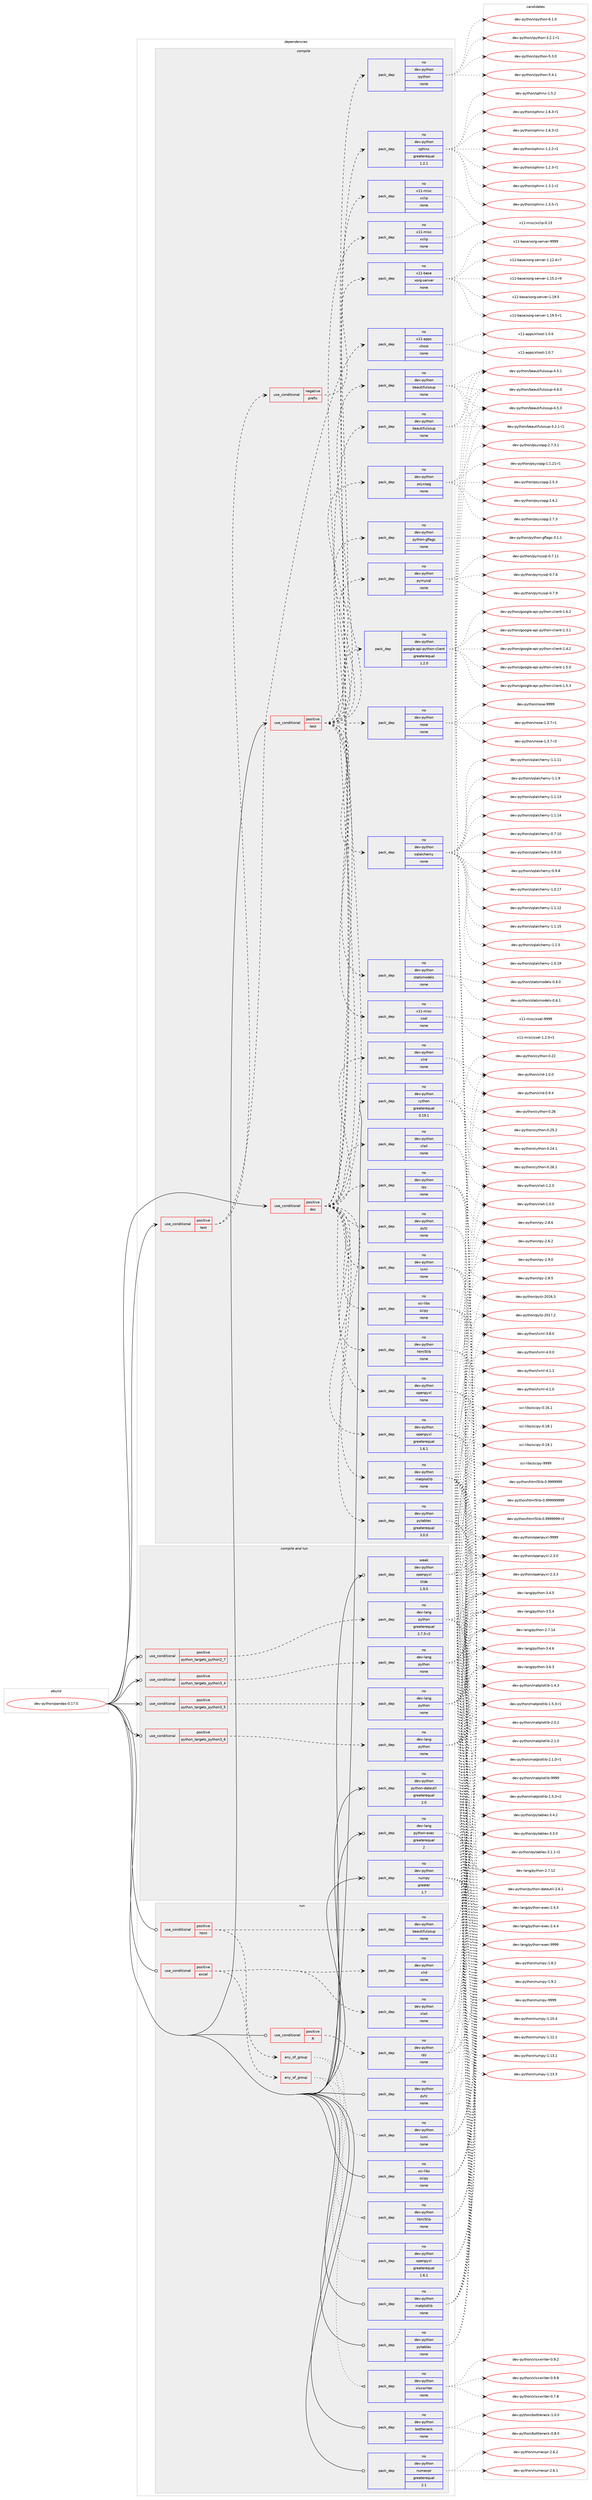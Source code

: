 digraph prolog {

# *************
# Graph options
# *************

newrank=true;
concentrate=true;
compound=true;
graph [rankdir=LR,fontname=Helvetica,fontsize=10,ranksep=1.5];#, ranksep=2.5, nodesep=0.2];
edge  [arrowhead=vee];
node  [fontname=Helvetica,fontsize=10];

# **********
# The ebuild
# **********

subgraph cluster_leftcol {
color=gray;
rank=same;
label=<<i>ebuild</i>>;
id [label="dev-python/pandas-0.17.0", color=red, width=4, href="../dev-python/pandas-0.17.0.svg"];
}

# ****************
# The dependencies
# ****************

subgraph cluster_midcol {
color=gray;
label=<<i>dependencies</i>>;
subgraph cluster_compile {
fillcolor="#eeeeee";
style=filled;
label=<<i>compile</i>>;
subgraph cond36848 {
dependency171545 [label=<<TABLE BORDER="0" CELLBORDER="1" CELLSPACING="0" CELLPADDING="4"><TR><TD ROWSPAN="3" CELLPADDING="10">use_conditional</TD></TR><TR><TD>positive</TD></TR><TR><TD>doc</TD></TR></TABLE>>, shape=none, color=red];
subgraph pack130832 {
dependency171546 [label=<<TABLE BORDER="0" CELLBORDER="1" CELLSPACING="0" CELLPADDING="4" WIDTH="220"><TR><TD ROWSPAN="6" CELLPADDING="30">pack_dep</TD></TR><TR><TD WIDTH="110">no</TD></TR><TR><TD>dev-python</TD></TR><TR><TD>beautifulsoup</TD></TR><TR><TD>none</TD></TR><TR><TD></TD></TR></TABLE>>, shape=none, color=blue];
}
dependency171545:e -> dependency171546:w [weight=20,style="dashed",arrowhead="vee"];
subgraph pack130833 {
dependency171547 [label=<<TABLE BORDER="0" CELLBORDER="1" CELLSPACING="0" CELLPADDING="4" WIDTH="220"><TR><TD ROWSPAN="6" CELLPADDING="30">pack_dep</TD></TR><TR><TD WIDTH="110">no</TD></TR><TR><TD>dev-python</TD></TR><TR><TD>ipython</TD></TR><TR><TD>none</TD></TR><TR><TD></TD></TR></TABLE>>, shape=none, color=blue];
}
dependency171545:e -> dependency171547:w [weight=20,style="dashed",arrowhead="vee"];
subgraph pack130834 {
dependency171548 [label=<<TABLE BORDER="0" CELLBORDER="1" CELLSPACING="0" CELLPADDING="4" WIDTH="220"><TR><TD ROWSPAN="6" CELLPADDING="30">pack_dep</TD></TR><TR><TD WIDTH="110">no</TD></TR><TR><TD>dev-python</TD></TR><TR><TD>html5lib</TD></TR><TR><TD>none</TD></TR><TR><TD></TD></TR></TABLE>>, shape=none, color=blue];
}
dependency171545:e -> dependency171548:w [weight=20,style="dashed",arrowhead="vee"];
subgraph pack130835 {
dependency171549 [label=<<TABLE BORDER="0" CELLBORDER="1" CELLSPACING="0" CELLPADDING="4" WIDTH="220"><TR><TD ROWSPAN="6" CELLPADDING="30">pack_dep</TD></TR><TR><TD WIDTH="110">no</TD></TR><TR><TD>dev-python</TD></TR><TR><TD>lxml</TD></TR><TR><TD>none</TD></TR><TR><TD></TD></TR></TABLE>>, shape=none, color=blue];
}
dependency171545:e -> dependency171549:w [weight=20,style="dashed",arrowhead="vee"];
subgraph pack130836 {
dependency171550 [label=<<TABLE BORDER="0" CELLBORDER="1" CELLSPACING="0" CELLPADDING="4" WIDTH="220"><TR><TD ROWSPAN="6" CELLPADDING="30">pack_dep</TD></TR><TR><TD WIDTH="110">no</TD></TR><TR><TD>dev-python</TD></TR><TR><TD>matplotlib</TD></TR><TR><TD>none</TD></TR><TR><TD></TD></TR></TABLE>>, shape=none, color=blue];
}
dependency171545:e -> dependency171550:w [weight=20,style="dashed",arrowhead="vee"];
subgraph pack130837 {
dependency171551 [label=<<TABLE BORDER="0" CELLBORDER="1" CELLSPACING="0" CELLPADDING="4" WIDTH="220"><TR><TD ROWSPAN="6" CELLPADDING="30">pack_dep</TD></TR><TR><TD WIDTH="110">no</TD></TR><TR><TD>dev-python</TD></TR><TR><TD>openpyxl</TD></TR><TR><TD>greaterequal</TD></TR><TR><TD>1.6.1</TD></TR></TABLE>>, shape=none, color=blue];
}
dependency171545:e -> dependency171551:w [weight=20,style="dashed",arrowhead="vee"];
subgraph pack130838 {
dependency171552 [label=<<TABLE BORDER="0" CELLBORDER="1" CELLSPACING="0" CELLPADDING="4" WIDTH="220"><TR><TD ROWSPAN="6" CELLPADDING="30">pack_dep</TD></TR><TR><TD WIDTH="110">no</TD></TR><TR><TD>dev-python</TD></TR><TR><TD>pytables</TD></TR><TR><TD>greaterequal</TD></TR><TR><TD>3.0.0</TD></TR></TABLE>>, shape=none, color=blue];
}
dependency171545:e -> dependency171552:w [weight=20,style="dashed",arrowhead="vee"];
subgraph pack130839 {
dependency171553 [label=<<TABLE BORDER="0" CELLBORDER="1" CELLSPACING="0" CELLPADDING="4" WIDTH="220"><TR><TD ROWSPAN="6" CELLPADDING="30">pack_dep</TD></TR><TR><TD WIDTH="110">no</TD></TR><TR><TD>dev-python</TD></TR><TR><TD>pytz</TD></TR><TR><TD>none</TD></TR><TR><TD></TD></TR></TABLE>>, shape=none, color=blue];
}
dependency171545:e -> dependency171553:w [weight=20,style="dashed",arrowhead="vee"];
subgraph pack130840 {
dependency171554 [label=<<TABLE BORDER="0" CELLBORDER="1" CELLSPACING="0" CELLPADDING="4" WIDTH="220"><TR><TD ROWSPAN="6" CELLPADDING="30">pack_dep</TD></TR><TR><TD WIDTH="110">no</TD></TR><TR><TD>dev-python</TD></TR><TR><TD>rpy</TD></TR><TR><TD>none</TD></TR><TR><TD></TD></TR></TABLE>>, shape=none, color=blue];
}
dependency171545:e -> dependency171554:w [weight=20,style="dashed",arrowhead="vee"];
subgraph pack130841 {
dependency171555 [label=<<TABLE BORDER="0" CELLBORDER="1" CELLSPACING="0" CELLPADDING="4" WIDTH="220"><TR><TD ROWSPAN="6" CELLPADDING="30">pack_dep</TD></TR><TR><TD WIDTH="110">no</TD></TR><TR><TD>sci-libs</TD></TR><TR><TD>scipy</TD></TR><TR><TD>none</TD></TR><TR><TD></TD></TR></TABLE>>, shape=none, color=blue];
}
dependency171545:e -> dependency171555:w [weight=20,style="dashed",arrowhead="vee"];
subgraph pack130842 {
dependency171556 [label=<<TABLE BORDER="0" CELLBORDER="1" CELLSPACING="0" CELLPADDING="4" WIDTH="220"><TR><TD ROWSPAN="6" CELLPADDING="30">pack_dep</TD></TR><TR><TD WIDTH="110">no</TD></TR><TR><TD>dev-python</TD></TR><TR><TD>sphinx</TD></TR><TR><TD>greaterequal</TD></TR><TR><TD>1.2.1</TD></TR></TABLE>>, shape=none, color=blue];
}
dependency171545:e -> dependency171556:w [weight=20,style="dashed",arrowhead="vee"];
subgraph pack130843 {
dependency171557 [label=<<TABLE BORDER="0" CELLBORDER="1" CELLSPACING="0" CELLPADDING="4" WIDTH="220"><TR><TD ROWSPAN="6" CELLPADDING="30">pack_dep</TD></TR><TR><TD WIDTH="110">no</TD></TR><TR><TD>dev-python</TD></TR><TR><TD>xlrd</TD></TR><TR><TD>none</TD></TR><TR><TD></TD></TR></TABLE>>, shape=none, color=blue];
}
dependency171545:e -> dependency171557:w [weight=20,style="dashed",arrowhead="vee"];
subgraph pack130844 {
dependency171558 [label=<<TABLE BORDER="0" CELLBORDER="1" CELLSPACING="0" CELLPADDING="4" WIDTH="220"><TR><TD ROWSPAN="6" CELLPADDING="30">pack_dep</TD></TR><TR><TD WIDTH="110">no</TD></TR><TR><TD>dev-python</TD></TR><TR><TD>xlwt</TD></TR><TR><TD>none</TD></TR><TR><TD></TD></TR></TABLE>>, shape=none, color=blue];
}
dependency171545:e -> dependency171558:w [weight=20,style="dashed",arrowhead="vee"];
subgraph pack130845 {
dependency171559 [label=<<TABLE BORDER="0" CELLBORDER="1" CELLSPACING="0" CELLPADDING="4" WIDTH="220"><TR><TD ROWSPAN="6" CELLPADDING="30">pack_dep</TD></TR><TR><TD WIDTH="110">no</TD></TR><TR><TD>x11-misc</TD></TR><TR><TD>xclip</TD></TR><TR><TD>none</TD></TR><TR><TD></TD></TR></TABLE>>, shape=none, color=blue];
}
dependency171545:e -> dependency171559:w [weight=20,style="dashed",arrowhead="vee"];
}
id:e -> dependency171545:w [weight=20,style="solid",arrowhead="vee"];
subgraph cond36849 {
dependency171560 [label=<<TABLE BORDER="0" CELLBORDER="1" CELLSPACING="0" CELLPADDING="4"><TR><TD ROWSPAN="3" CELLPADDING="10">use_conditional</TD></TR><TR><TD>positive</TD></TR><TR><TD>test</TD></TR></TABLE>>, shape=none, color=red];
subgraph cond36850 {
dependency171561 [label=<<TABLE BORDER="0" CELLBORDER="1" CELLSPACING="0" CELLPADDING="4"><TR><TD ROWSPAN="3" CELLPADDING="10">use_conditional</TD></TR><TR><TD>negative</TD></TR><TR><TD>prefix</TD></TR></TABLE>>, shape=none, color=red];
subgraph pack130846 {
dependency171562 [label=<<TABLE BORDER="0" CELLBORDER="1" CELLSPACING="0" CELLPADDING="4" WIDTH="220"><TR><TD ROWSPAN="6" CELLPADDING="30">pack_dep</TD></TR><TR><TD WIDTH="110">no</TD></TR><TR><TD>x11-base</TD></TR><TR><TD>xorg-server</TD></TR><TR><TD>none</TD></TR><TR><TD></TD></TR></TABLE>>, shape=none, color=blue];
}
dependency171561:e -> dependency171562:w [weight=20,style="dashed",arrowhead="vee"];
}
dependency171560:e -> dependency171561:w [weight=20,style="dashed",arrowhead="vee"];
subgraph pack130847 {
dependency171563 [label=<<TABLE BORDER="0" CELLBORDER="1" CELLSPACING="0" CELLPADDING="4" WIDTH="220"><TR><TD ROWSPAN="6" CELLPADDING="30">pack_dep</TD></TR><TR><TD WIDTH="110">no</TD></TR><TR><TD>x11-apps</TD></TR><TR><TD>xhost</TD></TR><TR><TD>none</TD></TR><TR><TD></TD></TR></TABLE>>, shape=none, color=blue];
}
dependency171560:e -> dependency171563:w [weight=20,style="dashed",arrowhead="vee"];
}
id:e -> dependency171560:w [weight=20,style="solid",arrowhead="vee"];
subgraph cond36851 {
dependency171564 [label=<<TABLE BORDER="0" CELLBORDER="1" CELLSPACING="0" CELLPADDING="4"><TR><TD ROWSPAN="3" CELLPADDING="10">use_conditional</TD></TR><TR><TD>positive</TD></TR><TR><TD>test</TD></TR></TABLE>>, shape=none, color=red];
subgraph pack130848 {
dependency171565 [label=<<TABLE BORDER="0" CELLBORDER="1" CELLSPACING="0" CELLPADDING="4" WIDTH="220"><TR><TD ROWSPAN="6" CELLPADDING="30">pack_dep</TD></TR><TR><TD WIDTH="110">no</TD></TR><TR><TD>dev-python</TD></TR><TR><TD>google-api-python-client</TD></TR><TR><TD>greaterequal</TD></TR><TR><TD>1.2.0</TD></TR></TABLE>>, shape=none, color=blue];
}
dependency171564:e -> dependency171565:w [weight=20,style="dashed",arrowhead="vee"];
subgraph pack130849 {
dependency171566 [label=<<TABLE BORDER="0" CELLBORDER="1" CELLSPACING="0" CELLPADDING="4" WIDTH="220"><TR><TD ROWSPAN="6" CELLPADDING="30">pack_dep</TD></TR><TR><TD WIDTH="110">no</TD></TR><TR><TD>dev-python</TD></TR><TR><TD>openpyxl</TD></TR><TR><TD>none</TD></TR><TR><TD></TD></TR></TABLE>>, shape=none, color=blue];
}
dependency171564:e -> dependency171566:w [weight=20,style="dashed",arrowhead="vee"];
subgraph pack130850 {
dependency171567 [label=<<TABLE BORDER="0" CELLBORDER="1" CELLSPACING="0" CELLPADDING="4" WIDTH="220"><TR><TD ROWSPAN="6" CELLPADDING="30">pack_dep</TD></TR><TR><TD WIDTH="110">no</TD></TR><TR><TD>dev-python</TD></TR><TR><TD>pymysql</TD></TR><TR><TD>none</TD></TR><TR><TD></TD></TR></TABLE>>, shape=none, color=blue];
}
dependency171564:e -> dependency171567:w [weight=20,style="dashed",arrowhead="vee"];
subgraph pack130851 {
dependency171568 [label=<<TABLE BORDER="0" CELLBORDER="1" CELLSPACING="0" CELLPADDING="4" WIDTH="220"><TR><TD ROWSPAN="6" CELLPADDING="30">pack_dep</TD></TR><TR><TD WIDTH="110">no</TD></TR><TR><TD>dev-python</TD></TR><TR><TD>python-gflags</TD></TR><TR><TD>none</TD></TR><TR><TD></TD></TR></TABLE>>, shape=none, color=blue];
}
dependency171564:e -> dependency171568:w [weight=20,style="dashed",arrowhead="vee"];
subgraph pack130852 {
dependency171569 [label=<<TABLE BORDER="0" CELLBORDER="1" CELLSPACING="0" CELLPADDING="4" WIDTH="220"><TR><TD ROWSPAN="6" CELLPADDING="30">pack_dep</TD></TR><TR><TD WIDTH="110">no</TD></TR><TR><TD>dev-python</TD></TR><TR><TD>psycopg</TD></TR><TR><TD>none</TD></TR><TR><TD></TD></TR></TABLE>>, shape=none, color=blue];
}
dependency171564:e -> dependency171569:w [weight=20,style="dashed",arrowhead="vee"];
subgraph pack130853 {
dependency171570 [label=<<TABLE BORDER="0" CELLBORDER="1" CELLSPACING="0" CELLPADDING="4" WIDTH="220"><TR><TD ROWSPAN="6" CELLPADDING="30">pack_dep</TD></TR><TR><TD WIDTH="110">no</TD></TR><TR><TD>dev-python</TD></TR><TR><TD>statsmodels</TD></TR><TR><TD>none</TD></TR><TR><TD></TD></TR></TABLE>>, shape=none, color=blue];
}
dependency171564:e -> dependency171570:w [weight=20,style="dashed",arrowhead="vee"];
subgraph pack130854 {
dependency171571 [label=<<TABLE BORDER="0" CELLBORDER="1" CELLSPACING="0" CELLPADDING="4" WIDTH="220"><TR><TD ROWSPAN="6" CELLPADDING="30">pack_dep</TD></TR><TR><TD WIDTH="110">no</TD></TR><TR><TD>dev-python</TD></TR><TR><TD>sqlalchemy</TD></TR><TR><TD>none</TD></TR><TR><TD></TD></TR></TABLE>>, shape=none, color=blue];
}
dependency171564:e -> dependency171571:w [weight=20,style="dashed",arrowhead="vee"];
subgraph pack130855 {
dependency171572 [label=<<TABLE BORDER="0" CELLBORDER="1" CELLSPACING="0" CELLPADDING="4" WIDTH="220"><TR><TD ROWSPAN="6" CELLPADDING="30">pack_dep</TD></TR><TR><TD WIDTH="110">no</TD></TR><TR><TD>dev-python</TD></TR><TR><TD>beautifulsoup</TD></TR><TR><TD>none</TD></TR><TR><TD></TD></TR></TABLE>>, shape=none, color=blue];
}
dependency171564:e -> dependency171572:w [weight=20,style="dashed",arrowhead="vee"];
subgraph pack130856 {
dependency171573 [label=<<TABLE BORDER="0" CELLBORDER="1" CELLSPACING="0" CELLPADDING="4" WIDTH="220"><TR><TD ROWSPAN="6" CELLPADDING="30">pack_dep</TD></TR><TR><TD WIDTH="110">no</TD></TR><TR><TD>dev-python</TD></TR><TR><TD>nose</TD></TR><TR><TD>none</TD></TR><TR><TD></TD></TR></TABLE>>, shape=none, color=blue];
}
dependency171564:e -> dependency171573:w [weight=20,style="dashed",arrowhead="vee"];
subgraph pack130857 {
dependency171574 [label=<<TABLE BORDER="0" CELLBORDER="1" CELLSPACING="0" CELLPADDING="4" WIDTH="220"><TR><TD ROWSPAN="6" CELLPADDING="30">pack_dep</TD></TR><TR><TD WIDTH="110">no</TD></TR><TR><TD>x11-misc</TD></TR><TR><TD>xclip</TD></TR><TR><TD>none</TD></TR><TR><TD></TD></TR></TABLE>>, shape=none, color=blue];
}
dependency171564:e -> dependency171574:w [weight=20,style="dashed",arrowhead="vee"];
subgraph pack130858 {
dependency171575 [label=<<TABLE BORDER="0" CELLBORDER="1" CELLSPACING="0" CELLPADDING="4" WIDTH="220"><TR><TD ROWSPAN="6" CELLPADDING="30">pack_dep</TD></TR><TR><TD WIDTH="110">no</TD></TR><TR><TD>x11-misc</TD></TR><TR><TD>xsel</TD></TR><TR><TD>none</TD></TR><TR><TD></TD></TR></TABLE>>, shape=none, color=blue];
}
dependency171564:e -> dependency171575:w [weight=20,style="dashed",arrowhead="vee"];
}
id:e -> dependency171564:w [weight=20,style="solid",arrowhead="vee"];
subgraph pack130859 {
dependency171576 [label=<<TABLE BORDER="0" CELLBORDER="1" CELLSPACING="0" CELLPADDING="4" WIDTH="220"><TR><TD ROWSPAN="6" CELLPADDING="30">pack_dep</TD></TR><TR><TD WIDTH="110">no</TD></TR><TR><TD>dev-python</TD></TR><TR><TD>cython</TD></TR><TR><TD>greaterequal</TD></TR><TR><TD>0.19.1</TD></TR></TABLE>>, shape=none, color=blue];
}
id:e -> dependency171576:w [weight=20,style="solid",arrowhead="vee"];
}
subgraph cluster_compileandrun {
fillcolor="#eeeeee";
style=filled;
label=<<i>compile and run</i>>;
subgraph cond36852 {
dependency171577 [label=<<TABLE BORDER="0" CELLBORDER="1" CELLSPACING="0" CELLPADDING="4"><TR><TD ROWSPAN="3" CELLPADDING="10">use_conditional</TD></TR><TR><TD>positive</TD></TR><TR><TD>python_targets_python2_7</TD></TR></TABLE>>, shape=none, color=red];
subgraph pack130860 {
dependency171578 [label=<<TABLE BORDER="0" CELLBORDER="1" CELLSPACING="0" CELLPADDING="4" WIDTH="220"><TR><TD ROWSPAN="6" CELLPADDING="30">pack_dep</TD></TR><TR><TD WIDTH="110">no</TD></TR><TR><TD>dev-lang</TD></TR><TR><TD>python</TD></TR><TR><TD>greaterequal</TD></TR><TR><TD>2.7.5-r2</TD></TR></TABLE>>, shape=none, color=blue];
}
dependency171577:e -> dependency171578:w [weight=20,style="dashed",arrowhead="vee"];
}
id:e -> dependency171577:w [weight=20,style="solid",arrowhead="odotvee"];
subgraph cond36853 {
dependency171579 [label=<<TABLE BORDER="0" CELLBORDER="1" CELLSPACING="0" CELLPADDING="4"><TR><TD ROWSPAN="3" CELLPADDING="10">use_conditional</TD></TR><TR><TD>positive</TD></TR><TR><TD>python_targets_python3_4</TD></TR></TABLE>>, shape=none, color=red];
subgraph pack130861 {
dependency171580 [label=<<TABLE BORDER="0" CELLBORDER="1" CELLSPACING="0" CELLPADDING="4" WIDTH="220"><TR><TD ROWSPAN="6" CELLPADDING="30">pack_dep</TD></TR><TR><TD WIDTH="110">no</TD></TR><TR><TD>dev-lang</TD></TR><TR><TD>python</TD></TR><TR><TD>none</TD></TR><TR><TD></TD></TR></TABLE>>, shape=none, color=blue];
}
dependency171579:e -> dependency171580:w [weight=20,style="dashed",arrowhead="vee"];
}
id:e -> dependency171579:w [weight=20,style="solid",arrowhead="odotvee"];
subgraph cond36854 {
dependency171581 [label=<<TABLE BORDER="0" CELLBORDER="1" CELLSPACING="0" CELLPADDING="4"><TR><TD ROWSPAN="3" CELLPADDING="10">use_conditional</TD></TR><TR><TD>positive</TD></TR><TR><TD>python_targets_python3_5</TD></TR></TABLE>>, shape=none, color=red];
subgraph pack130862 {
dependency171582 [label=<<TABLE BORDER="0" CELLBORDER="1" CELLSPACING="0" CELLPADDING="4" WIDTH="220"><TR><TD ROWSPAN="6" CELLPADDING="30">pack_dep</TD></TR><TR><TD WIDTH="110">no</TD></TR><TR><TD>dev-lang</TD></TR><TR><TD>python</TD></TR><TR><TD>none</TD></TR><TR><TD></TD></TR></TABLE>>, shape=none, color=blue];
}
dependency171581:e -> dependency171582:w [weight=20,style="dashed",arrowhead="vee"];
}
id:e -> dependency171581:w [weight=20,style="solid",arrowhead="odotvee"];
subgraph cond36855 {
dependency171583 [label=<<TABLE BORDER="0" CELLBORDER="1" CELLSPACING="0" CELLPADDING="4"><TR><TD ROWSPAN="3" CELLPADDING="10">use_conditional</TD></TR><TR><TD>positive</TD></TR><TR><TD>python_targets_python3_6</TD></TR></TABLE>>, shape=none, color=red];
subgraph pack130863 {
dependency171584 [label=<<TABLE BORDER="0" CELLBORDER="1" CELLSPACING="0" CELLPADDING="4" WIDTH="220"><TR><TD ROWSPAN="6" CELLPADDING="30">pack_dep</TD></TR><TR><TD WIDTH="110">no</TD></TR><TR><TD>dev-lang</TD></TR><TR><TD>python</TD></TR><TR><TD>none</TD></TR><TR><TD></TD></TR></TABLE>>, shape=none, color=blue];
}
dependency171583:e -> dependency171584:w [weight=20,style="dashed",arrowhead="vee"];
}
id:e -> dependency171583:w [weight=20,style="solid",arrowhead="odotvee"];
subgraph pack130864 {
dependency171585 [label=<<TABLE BORDER="0" CELLBORDER="1" CELLSPACING="0" CELLPADDING="4" WIDTH="220"><TR><TD ROWSPAN="6" CELLPADDING="30">pack_dep</TD></TR><TR><TD WIDTH="110">no</TD></TR><TR><TD>dev-lang</TD></TR><TR><TD>python-exec</TD></TR><TR><TD>greaterequal</TD></TR><TR><TD>2</TD></TR></TABLE>>, shape=none, color=blue];
}
id:e -> dependency171585:w [weight=20,style="solid",arrowhead="odotvee"];
subgraph pack130865 {
dependency171586 [label=<<TABLE BORDER="0" CELLBORDER="1" CELLSPACING="0" CELLPADDING="4" WIDTH="220"><TR><TD ROWSPAN="6" CELLPADDING="30">pack_dep</TD></TR><TR><TD WIDTH="110">no</TD></TR><TR><TD>dev-python</TD></TR><TR><TD>numpy</TD></TR><TR><TD>greater</TD></TR><TR><TD>1.7</TD></TR></TABLE>>, shape=none, color=blue];
}
id:e -> dependency171586:w [weight=20,style="solid",arrowhead="odotvee"];
subgraph pack130866 {
dependency171587 [label=<<TABLE BORDER="0" CELLBORDER="1" CELLSPACING="0" CELLPADDING="4" WIDTH="220"><TR><TD ROWSPAN="6" CELLPADDING="30">pack_dep</TD></TR><TR><TD WIDTH="110">no</TD></TR><TR><TD>dev-python</TD></TR><TR><TD>python-dateutil</TD></TR><TR><TD>greaterequal</TD></TR><TR><TD>2.0</TD></TR></TABLE>>, shape=none, color=blue];
}
id:e -> dependency171587:w [weight=20,style="solid",arrowhead="odotvee"];
subgraph pack130867 {
dependency171588 [label=<<TABLE BORDER="0" CELLBORDER="1" CELLSPACING="0" CELLPADDING="4" WIDTH="220"><TR><TD ROWSPAN="6" CELLPADDING="30">pack_dep</TD></TR><TR><TD WIDTH="110">weak</TD></TR><TR><TD>dev-python</TD></TR><TR><TD>openpyxl</TD></TR><TR><TD>tilde</TD></TR><TR><TD>1.9.0</TD></TR></TABLE>>, shape=none, color=blue];
}
id:e -> dependency171588:w [weight=20,style="solid",arrowhead="odotvee"];
}
subgraph cluster_run {
fillcolor="#eeeeee";
style=filled;
label=<<i>run</i>>;
subgraph cond36856 {
dependency171589 [label=<<TABLE BORDER="0" CELLBORDER="1" CELLSPACING="0" CELLPADDING="4"><TR><TD ROWSPAN="3" CELLPADDING="10">use_conditional</TD></TR><TR><TD>positive</TD></TR><TR><TD>R</TD></TR></TABLE>>, shape=none, color=red];
subgraph pack130868 {
dependency171590 [label=<<TABLE BORDER="0" CELLBORDER="1" CELLSPACING="0" CELLPADDING="4" WIDTH="220"><TR><TD ROWSPAN="6" CELLPADDING="30">pack_dep</TD></TR><TR><TD WIDTH="110">no</TD></TR><TR><TD>dev-python</TD></TR><TR><TD>rpy</TD></TR><TR><TD>none</TD></TR><TR><TD></TD></TR></TABLE>>, shape=none, color=blue];
}
dependency171589:e -> dependency171590:w [weight=20,style="dashed",arrowhead="vee"];
}
id:e -> dependency171589:w [weight=20,style="solid",arrowhead="odot"];
subgraph cond36857 {
dependency171591 [label=<<TABLE BORDER="0" CELLBORDER="1" CELLSPACING="0" CELLPADDING="4"><TR><TD ROWSPAN="3" CELLPADDING="10">use_conditional</TD></TR><TR><TD>positive</TD></TR><TR><TD>excel</TD></TR></TABLE>>, shape=none, color=red];
subgraph pack130869 {
dependency171592 [label=<<TABLE BORDER="0" CELLBORDER="1" CELLSPACING="0" CELLPADDING="4" WIDTH="220"><TR><TD ROWSPAN="6" CELLPADDING="30">pack_dep</TD></TR><TR><TD WIDTH="110">no</TD></TR><TR><TD>dev-python</TD></TR><TR><TD>xlrd</TD></TR><TR><TD>none</TD></TR><TR><TD></TD></TR></TABLE>>, shape=none, color=blue];
}
dependency171591:e -> dependency171592:w [weight=20,style="dashed",arrowhead="vee"];
subgraph pack130870 {
dependency171593 [label=<<TABLE BORDER="0" CELLBORDER="1" CELLSPACING="0" CELLPADDING="4" WIDTH="220"><TR><TD ROWSPAN="6" CELLPADDING="30">pack_dep</TD></TR><TR><TD WIDTH="110">no</TD></TR><TR><TD>dev-python</TD></TR><TR><TD>xlwt</TD></TR><TR><TD>none</TD></TR><TR><TD></TD></TR></TABLE>>, shape=none, color=blue];
}
dependency171591:e -> dependency171593:w [weight=20,style="dashed",arrowhead="vee"];
subgraph any3820 {
dependency171594 [label=<<TABLE BORDER="0" CELLBORDER="1" CELLSPACING="0" CELLPADDING="4"><TR><TD CELLPADDING="10">any_of_group</TD></TR></TABLE>>, shape=none, color=red];subgraph pack130871 {
dependency171595 [label=<<TABLE BORDER="0" CELLBORDER="1" CELLSPACING="0" CELLPADDING="4" WIDTH="220"><TR><TD ROWSPAN="6" CELLPADDING="30">pack_dep</TD></TR><TR><TD WIDTH="110">no</TD></TR><TR><TD>dev-python</TD></TR><TR><TD>xlsxwriter</TD></TR><TR><TD>none</TD></TR><TR><TD></TD></TR></TABLE>>, shape=none, color=blue];
}
dependency171594:e -> dependency171595:w [weight=20,style="dotted",arrowhead="oinv"];
subgraph pack130872 {
dependency171596 [label=<<TABLE BORDER="0" CELLBORDER="1" CELLSPACING="0" CELLPADDING="4" WIDTH="220"><TR><TD ROWSPAN="6" CELLPADDING="30">pack_dep</TD></TR><TR><TD WIDTH="110">no</TD></TR><TR><TD>dev-python</TD></TR><TR><TD>openpyxl</TD></TR><TR><TD>greaterequal</TD></TR><TR><TD>1.6.1</TD></TR></TABLE>>, shape=none, color=blue];
}
dependency171594:e -> dependency171596:w [weight=20,style="dotted",arrowhead="oinv"];
}
dependency171591:e -> dependency171594:w [weight=20,style="dashed",arrowhead="vee"];
}
id:e -> dependency171591:w [weight=20,style="solid",arrowhead="odot"];
subgraph cond36858 {
dependency171597 [label=<<TABLE BORDER="0" CELLBORDER="1" CELLSPACING="0" CELLPADDING="4"><TR><TD ROWSPAN="3" CELLPADDING="10">use_conditional</TD></TR><TR><TD>positive</TD></TR><TR><TD>html</TD></TR></TABLE>>, shape=none, color=red];
subgraph pack130873 {
dependency171598 [label=<<TABLE BORDER="0" CELLBORDER="1" CELLSPACING="0" CELLPADDING="4" WIDTH="220"><TR><TD ROWSPAN="6" CELLPADDING="30">pack_dep</TD></TR><TR><TD WIDTH="110">no</TD></TR><TR><TD>dev-python</TD></TR><TR><TD>beautifulsoup</TD></TR><TR><TD>none</TD></TR><TR><TD></TD></TR></TABLE>>, shape=none, color=blue];
}
dependency171597:e -> dependency171598:w [weight=20,style="dashed",arrowhead="vee"];
subgraph any3821 {
dependency171599 [label=<<TABLE BORDER="0" CELLBORDER="1" CELLSPACING="0" CELLPADDING="4"><TR><TD CELLPADDING="10">any_of_group</TD></TR></TABLE>>, shape=none, color=red];subgraph pack130874 {
dependency171600 [label=<<TABLE BORDER="0" CELLBORDER="1" CELLSPACING="0" CELLPADDING="4" WIDTH="220"><TR><TD ROWSPAN="6" CELLPADDING="30">pack_dep</TD></TR><TR><TD WIDTH="110">no</TD></TR><TR><TD>dev-python</TD></TR><TR><TD>lxml</TD></TR><TR><TD>none</TD></TR><TR><TD></TD></TR></TABLE>>, shape=none, color=blue];
}
dependency171599:e -> dependency171600:w [weight=20,style="dotted",arrowhead="oinv"];
subgraph pack130875 {
dependency171601 [label=<<TABLE BORDER="0" CELLBORDER="1" CELLSPACING="0" CELLPADDING="4" WIDTH="220"><TR><TD ROWSPAN="6" CELLPADDING="30">pack_dep</TD></TR><TR><TD WIDTH="110">no</TD></TR><TR><TD>dev-python</TD></TR><TR><TD>html5lib</TD></TR><TR><TD>none</TD></TR><TR><TD></TD></TR></TABLE>>, shape=none, color=blue];
}
dependency171599:e -> dependency171601:w [weight=20,style="dotted",arrowhead="oinv"];
}
dependency171597:e -> dependency171599:w [weight=20,style="dashed",arrowhead="vee"];
}
id:e -> dependency171597:w [weight=20,style="solid",arrowhead="odot"];
subgraph pack130876 {
dependency171602 [label=<<TABLE BORDER="0" CELLBORDER="1" CELLSPACING="0" CELLPADDING="4" WIDTH="220"><TR><TD ROWSPAN="6" CELLPADDING="30">pack_dep</TD></TR><TR><TD WIDTH="110">no</TD></TR><TR><TD>dev-python</TD></TR><TR><TD>bottleneck</TD></TR><TR><TD>none</TD></TR><TR><TD></TD></TR></TABLE>>, shape=none, color=blue];
}
id:e -> dependency171602:w [weight=20,style="solid",arrowhead="odot"];
subgraph pack130877 {
dependency171603 [label=<<TABLE BORDER="0" CELLBORDER="1" CELLSPACING="0" CELLPADDING="4" WIDTH="220"><TR><TD ROWSPAN="6" CELLPADDING="30">pack_dep</TD></TR><TR><TD WIDTH="110">no</TD></TR><TR><TD>dev-python</TD></TR><TR><TD>matplotlib</TD></TR><TR><TD>none</TD></TR><TR><TD></TD></TR></TABLE>>, shape=none, color=blue];
}
id:e -> dependency171603:w [weight=20,style="solid",arrowhead="odot"];
subgraph pack130878 {
dependency171604 [label=<<TABLE BORDER="0" CELLBORDER="1" CELLSPACING="0" CELLPADDING="4" WIDTH="220"><TR><TD ROWSPAN="6" CELLPADDING="30">pack_dep</TD></TR><TR><TD WIDTH="110">no</TD></TR><TR><TD>dev-python</TD></TR><TR><TD>numexpr</TD></TR><TR><TD>greaterequal</TD></TR><TR><TD>2.1</TD></TR></TABLE>>, shape=none, color=blue];
}
id:e -> dependency171604:w [weight=20,style="solid",arrowhead="odot"];
subgraph pack130879 {
dependency171605 [label=<<TABLE BORDER="0" CELLBORDER="1" CELLSPACING="0" CELLPADDING="4" WIDTH="220"><TR><TD ROWSPAN="6" CELLPADDING="30">pack_dep</TD></TR><TR><TD WIDTH="110">no</TD></TR><TR><TD>dev-python</TD></TR><TR><TD>pytables</TD></TR><TR><TD>none</TD></TR><TR><TD></TD></TR></TABLE>>, shape=none, color=blue];
}
id:e -> dependency171605:w [weight=20,style="solid",arrowhead="odot"];
subgraph pack130880 {
dependency171606 [label=<<TABLE BORDER="0" CELLBORDER="1" CELLSPACING="0" CELLPADDING="4" WIDTH="220"><TR><TD ROWSPAN="6" CELLPADDING="30">pack_dep</TD></TR><TR><TD WIDTH="110">no</TD></TR><TR><TD>dev-python</TD></TR><TR><TD>pytz</TD></TR><TR><TD>none</TD></TR><TR><TD></TD></TR></TABLE>>, shape=none, color=blue];
}
id:e -> dependency171606:w [weight=20,style="solid",arrowhead="odot"];
subgraph pack130881 {
dependency171607 [label=<<TABLE BORDER="0" CELLBORDER="1" CELLSPACING="0" CELLPADDING="4" WIDTH="220"><TR><TD ROWSPAN="6" CELLPADDING="30">pack_dep</TD></TR><TR><TD WIDTH="110">no</TD></TR><TR><TD>sci-libs</TD></TR><TR><TD>scipy</TD></TR><TR><TD>none</TD></TR><TR><TD></TD></TR></TABLE>>, shape=none, color=blue];
}
id:e -> dependency171607:w [weight=20,style="solid",arrowhead="odot"];
}
}

# **************
# The candidates
# **************

subgraph cluster_choices {
rank=same;
color=gray;
label=<<i>candidates</i>>;

subgraph choice130832 {
color=black;
nodesep=1;
choice100101118451121211161041111104798101971171161051021171081151111171124551465046494511449 [label="dev-python/beautifulsoup-3.2.1-r1", color=red, width=4,href="../dev-python/beautifulsoup-3.2.1-r1.svg"];
choice10010111845112121116104111110479810197117116105102117108115111117112455246534649 [label="dev-python/beautifulsoup-4.5.1", color=red, width=4,href="../dev-python/beautifulsoup-4.5.1.svg"];
choice10010111845112121116104111110479810197117116105102117108115111117112455246534651 [label="dev-python/beautifulsoup-4.5.3", color=red, width=4,href="../dev-python/beautifulsoup-4.5.3.svg"];
choice10010111845112121116104111110479810197117116105102117108115111117112455246544648 [label="dev-python/beautifulsoup-4.6.0", color=red, width=4,href="../dev-python/beautifulsoup-4.6.0.svg"];
dependency171546:e -> choice100101118451121211161041111104798101971171161051021171081151111171124551465046494511449:w [style=dotted,weight="100"];
dependency171546:e -> choice10010111845112121116104111110479810197117116105102117108115111117112455246534649:w [style=dotted,weight="100"];
dependency171546:e -> choice10010111845112121116104111110479810197117116105102117108115111117112455246534651:w [style=dotted,weight="100"];
dependency171546:e -> choice10010111845112121116104111110479810197117116105102117108115111117112455246544648:w [style=dotted,weight="100"];
}
subgraph choice130833 {
color=black;
nodesep=1;
choice10010111845112121116104111110471051121211161041111104551465046494511449 [label="dev-python/ipython-3.2.1-r1", color=red, width=4,href="../dev-python/ipython-3.2.1-r1.svg"];
choice1001011184511212111610411111047105112121116104111110455346514648 [label="dev-python/ipython-5.3.0", color=red, width=4,href="../dev-python/ipython-5.3.0.svg"];
choice1001011184511212111610411111047105112121116104111110455346524649 [label="dev-python/ipython-5.4.1", color=red, width=4,href="../dev-python/ipython-5.4.1.svg"];
choice1001011184511212111610411111047105112121116104111110455446494648 [label="dev-python/ipython-6.1.0", color=red, width=4,href="../dev-python/ipython-6.1.0.svg"];
dependency171547:e -> choice10010111845112121116104111110471051121211161041111104551465046494511449:w [style=dotted,weight="100"];
dependency171547:e -> choice1001011184511212111610411111047105112121116104111110455346514648:w [style=dotted,weight="100"];
dependency171547:e -> choice1001011184511212111610411111047105112121116104111110455346524649:w [style=dotted,weight="100"];
dependency171547:e -> choice1001011184511212111610411111047105112121116104111110455446494648:w [style=dotted,weight="100"];
}
subgraph choice130834 {
color=black;
nodesep=1;
choice1001011184511212111610411111047104116109108531081059845484657575757575757 [label="dev-python/html5lib-0.9999999", color=red, width=4,href="../dev-python/html5lib-0.9999999.svg"];
choice10010111845112121116104111110471041161091085310810598454846575757575757574511450 [label="dev-python/html5lib-0.9999999-r2", color=red, width=4,href="../dev-python/html5lib-0.9999999-r2.svg"];
choice10010111845112121116104111110471041161091085310810598454846575757575757575757 [label="dev-python/html5lib-0.999999999", color=red, width=4,href="../dev-python/html5lib-0.999999999.svg"];
dependency171548:e -> choice1001011184511212111610411111047104116109108531081059845484657575757575757:w [style=dotted,weight="100"];
dependency171548:e -> choice10010111845112121116104111110471041161091085310810598454846575757575757574511450:w [style=dotted,weight="100"];
dependency171548:e -> choice10010111845112121116104111110471041161091085310810598454846575757575757575757:w [style=dotted,weight="100"];
}
subgraph choice130835 {
color=black;
nodesep=1;
choice1001011184511212111610411111047108120109108455146564648 [label="dev-python/lxml-3.8.0", color=red, width=4,href="../dev-python/lxml-3.8.0.svg"];
choice1001011184511212111610411111047108120109108455246484648 [label="dev-python/lxml-4.0.0", color=red, width=4,href="../dev-python/lxml-4.0.0.svg"];
choice1001011184511212111610411111047108120109108455246494648 [label="dev-python/lxml-4.1.0", color=red, width=4,href="../dev-python/lxml-4.1.0.svg"];
choice1001011184511212111610411111047108120109108455246494649 [label="dev-python/lxml-4.1.1", color=red, width=4,href="../dev-python/lxml-4.1.1.svg"];
dependency171549:e -> choice1001011184511212111610411111047108120109108455146564648:w [style=dotted,weight="100"];
dependency171549:e -> choice1001011184511212111610411111047108120109108455246484648:w [style=dotted,weight="100"];
dependency171549:e -> choice1001011184511212111610411111047108120109108455246494648:w [style=dotted,weight="100"];
dependency171549:e -> choice1001011184511212111610411111047108120109108455246494649:w [style=dotted,weight="100"];
}
subgraph choice130836 {
color=black;
nodesep=1;
choice10010111845112121116104111110471099711611210811111610810598454946524651 [label="dev-python/matplotlib-1.4.3", color=red, width=4,href="../dev-python/matplotlib-1.4.3.svg"];
choice100101118451121211161041111104710997116112108111116108105984549465346514511449 [label="dev-python/matplotlib-1.5.3-r1", color=red, width=4,href="../dev-python/matplotlib-1.5.3-r1.svg"];
choice100101118451121211161041111104710997116112108111116108105984549465346514511450 [label="dev-python/matplotlib-1.5.3-r2", color=red, width=4,href="../dev-python/matplotlib-1.5.3-r2.svg"];
choice10010111845112121116104111110471099711611210811111610810598455046484650 [label="dev-python/matplotlib-2.0.2", color=red, width=4,href="../dev-python/matplotlib-2.0.2.svg"];
choice10010111845112121116104111110471099711611210811111610810598455046494648 [label="dev-python/matplotlib-2.1.0", color=red, width=4,href="../dev-python/matplotlib-2.1.0.svg"];
choice100101118451121211161041111104710997116112108111116108105984550464946484511449 [label="dev-python/matplotlib-2.1.0-r1", color=red, width=4,href="../dev-python/matplotlib-2.1.0-r1.svg"];
choice100101118451121211161041111104710997116112108111116108105984557575757 [label="dev-python/matplotlib-9999", color=red, width=4,href="../dev-python/matplotlib-9999.svg"];
dependency171550:e -> choice10010111845112121116104111110471099711611210811111610810598454946524651:w [style=dotted,weight="100"];
dependency171550:e -> choice100101118451121211161041111104710997116112108111116108105984549465346514511449:w [style=dotted,weight="100"];
dependency171550:e -> choice100101118451121211161041111104710997116112108111116108105984549465346514511450:w [style=dotted,weight="100"];
dependency171550:e -> choice10010111845112121116104111110471099711611210811111610810598455046484650:w [style=dotted,weight="100"];
dependency171550:e -> choice10010111845112121116104111110471099711611210811111610810598455046494648:w [style=dotted,weight="100"];
dependency171550:e -> choice100101118451121211161041111104710997116112108111116108105984550464946484511449:w [style=dotted,weight="100"];
dependency171550:e -> choice100101118451121211161041111104710997116112108111116108105984557575757:w [style=dotted,weight="100"];
}
subgraph choice130837 {
color=black;
nodesep=1;
choice1001011184511212111610411111047111112101110112121120108455046514648 [label="dev-python/openpyxl-2.3.0", color=red, width=4,href="../dev-python/openpyxl-2.3.0.svg"];
choice1001011184511212111610411111047111112101110112121120108455046514651 [label="dev-python/openpyxl-2.3.3", color=red, width=4,href="../dev-python/openpyxl-2.3.3.svg"];
choice10010111845112121116104111110471111121011101121211201084557575757 [label="dev-python/openpyxl-9999", color=red, width=4,href="../dev-python/openpyxl-9999.svg"];
dependency171551:e -> choice1001011184511212111610411111047111112101110112121120108455046514648:w [style=dotted,weight="100"];
dependency171551:e -> choice1001011184511212111610411111047111112101110112121120108455046514651:w [style=dotted,weight="100"];
dependency171551:e -> choice10010111845112121116104111110471111121011101121211201084557575757:w [style=dotted,weight="100"];
}
subgraph choice130838 {
color=black;
nodesep=1;
choice100101118451121211161041111104711212111697981081011154551464946494511450 [label="dev-python/pytables-3.1.1-r2", color=red, width=4,href="../dev-python/pytables-3.1.1-r2.svg"];
choice10010111845112121116104111110471121211169798108101115455146514648 [label="dev-python/pytables-3.3.0", color=red, width=4,href="../dev-python/pytables-3.3.0.svg"];
choice10010111845112121116104111110471121211169798108101115455146524650 [label="dev-python/pytables-3.4.2", color=red, width=4,href="../dev-python/pytables-3.4.2.svg"];
dependency171552:e -> choice100101118451121211161041111104711212111697981081011154551464946494511450:w [style=dotted,weight="100"];
dependency171552:e -> choice10010111845112121116104111110471121211169798108101115455146514648:w [style=dotted,weight="100"];
dependency171552:e -> choice10010111845112121116104111110471121211169798108101115455146524650:w [style=dotted,weight="100"];
}
subgraph choice130839 {
color=black;
nodesep=1;
choice100101118451121211161041111104711212111612245504849544651 [label="dev-python/pytz-2016.3", color=red, width=4,href="../dev-python/pytz-2016.3.svg"];
choice100101118451121211161041111104711212111612245504849554650 [label="dev-python/pytz-2017.2", color=red, width=4,href="../dev-python/pytz-2017.2.svg"];
dependency171553:e -> choice100101118451121211161041111104711212111612245504849544651:w [style=dotted,weight="100"];
dependency171553:e -> choice100101118451121211161041111104711212111612245504849554650:w [style=dotted,weight="100"];
}
subgraph choice130840 {
color=black;
nodesep=1;
choice1001011184511212111610411111047114112121455046544650 [label="dev-python/rpy-2.6.2", color=red, width=4,href="../dev-python/rpy-2.6.2.svg"];
choice1001011184511212111610411111047114112121455046564653 [label="dev-python/rpy-2.8.5", color=red, width=4,href="../dev-python/rpy-2.8.5.svg"];
choice1001011184511212111610411111047114112121455046564654 [label="dev-python/rpy-2.8.6", color=red, width=4,href="../dev-python/rpy-2.8.6.svg"];
choice1001011184511212111610411111047114112121455046574648 [label="dev-python/rpy-2.9.0", color=red, width=4,href="../dev-python/rpy-2.9.0.svg"];
dependency171554:e -> choice1001011184511212111610411111047114112121455046544650:w [style=dotted,weight="100"];
dependency171554:e -> choice1001011184511212111610411111047114112121455046564653:w [style=dotted,weight="100"];
dependency171554:e -> choice1001011184511212111610411111047114112121455046564654:w [style=dotted,weight="100"];
dependency171554:e -> choice1001011184511212111610411111047114112121455046574648:w [style=dotted,weight="100"];
}
subgraph choice130841 {
color=black;
nodesep=1;
choice115991054510810598115471159910511212145484649544649 [label="sci-libs/scipy-0.16.1", color=red, width=4,href="../sci-libs/scipy-0.16.1.svg"];
choice115991054510810598115471159910511212145484649564649 [label="sci-libs/scipy-0.18.1", color=red, width=4,href="../sci-libs/scipy-0.18.1.svg"];
choice115991054510810598115471159910511212145484649574649 [label="sci-libs/scipy-0.19.1", color=red, width=4,href="../sci-libs/scipy-0.19.1.svg"];
choice11599105451081059811547115991051121214557575757 [label="sci-libs/scipy-9999", color=red, width=4,href="../sci-libs/scipy-9999.svg"];
dependency171555:e -> choice115991054510810598115471159910511212145484649544649:w [style=dotted,weight="100"];
dependency171555:e -> choice115991054510810598115471159910511212145484649564649:w [style=dotted,weight="100"];
dependency171555:e -> choice115991054510810598115471159910511212145484649574649:w [style=dotted,weight="100"];
dependency171555:e -> choice11599105451081059811547115991051121214557575757:w [style=dotted,weight="100"];
}
subgraph choice130842 {
color=black;
nodesep=1;
choice10010111845112121116104111110471151121041051101204549465046504511449 [label="dev-python/sphinx-1.2.2-r1", color=red, width=4,href="../dev-python/sphinx-1.2.2-r1.svg"];
choice10010111845112121116104111110471151121041051101204549465046514511449 [label="dev-python/sphinx-1.2.3-r1", color=red, width=4,href="../dev-python/sphinx-1.2.3-r1.svg"];
choice10010111845112121116104111110471151121041051101204549465146494511450 [label="dev-python/sphinx-1.3.1-r2", color=red, width=4,href="../dev-python/sphinx-1.3.1-r2.svg"];
choice10010111845112121116104111110471151121041051101204549465146534511449 [label="dev-python/sphinx-1.3.5-r1", color=red, width=4,href="../dev-python/sphinx-1.3.5-r1.svg"];
choice1001011184511212111610411111047115112104105110120454946534650 [label="dev-python/sphinx-1.5.2", color=red, width=4,href="../dev-python/sphinx-1.5.2.svg"];
choice10010111845112121116104111110471151121041051101204549465446514511449 [label="dev-python/sphinx-1.6.3-r1", color=red, width=4,href="../dev-python/sphinx-1.6.3-r1.svg"];
choice10010111845112121116104111110471151121041051101204549465446514511450 [label="dev-python/sphinx-1.6.3-r2", color=red, width=4,href="../dev-python/sphinx-1.6.3-r2.svg"];
dependency171556:e -> choice10010111845112121116104111110471151121041051101204549465046504511449:w [style=dotted,weight="100"];
dependency171556:e -> choice10010111845112121116104111110471151121041051101204549465046514511449:w [style=dotted,weight="100"];
dependency171556:e -> choice10010111845112121116104111110471151121041051101204549465146494511450:w [style=dotted,weight="100"];
dependency171556:e -> choice10010111845112121116104111110471151121041051101204549465146534511449:w [style=dotted,weight="100"];
dependency171556:e -> choice1001011184511212111610411111047115112104105110120454946534650:w [style=dotted,weight="100"];
dependency171556:e -> choice10010111845112121116104111110471151121041051101204549465446514511449:w [style=dotted,weight="100"];
dependency171556:e -> choice10010111845112121116104111110471151121041051101204549465446514511450:w [style=dotted,weight="100"];
}
subgraph choice130843 {
color=black;
nodesep=1;
choice1001011184511212111610411111047120108114100454846574652 [label="dev-python/xlrd-0.9.4", color=red, width=4,href="../dev-python/xlrd-0.9.4.svg"];
choice1001011184511212111610411111047120108114100454946484648 [label="dev-python/xlrd-1.0.0", color=red, width=4,href="../dev-python/xlrd-1.0.0.svg"];
dependency171557:e -> choice1001011184511212111610411111047120108114100454846574652:w [style=dotted,weight="100"];
dependency171557:e -> choice1001011184511212111610411111047120108114100454946484648:w [style=dotted,weight="100"];
}
subgraph choice130844 {
color=black;
nodesep=1;
choice1001011184511212111610411111047120108119116454946484648 [label="dev-python/xlwt-1.0.0", color=red, width=4,href="../dev-python/xlwt-1.0.0.svg"];
choice1001011184511212111610411111047120108119116454946504648 [label="dev-python/xlwt-1.2.0", color=red, width=4,href="../dev-python/xlwt-1.2.0.svg"];
dependency171558:e -> choice1001011184511212111610411111047120108119116454946484648:w [style=dotted,weight="100"];
dependency171558:e -> choice1001011184511212111610411111047120108119116454946504648:w [style=dotted,weight="100"];
}
subgraph choice130845 {
color=black;
nodesep=1;
choice1204949451091051159947120991081051124548464951 [label="x11-misc/xclip-0.13", color=red, width=4,href="../x11-misc/xclip-0.13.svg"];
dependency171559:e -> choice1204949451091051159947120991081051124548464951:w [style=dotted,weight="100"];
}
subgraph choice130846 {
color=black;
nodesep=1;
choice12049494598971151014712011111410345115101114118101114454946495046524511455 [label="x11-base/xorg-server-1.12.4-r7", color=red, width=4,href="../x11-base/xorg-server-1.12.4-r7.svg"];
choice12049494598971151014712011111410345115101114118101114454946495346504511452 [label="x11-base/xorg-server-1.15.2-r4", color=red, width=4,href="../x11-base/xorg-server-1.15.2-r4.svg"];
choice1204949459897115101471201111141034511510111411810111445494649574653 [label="x11-base/xorg-server-1.19.5", color=red, width=4,href="../x11-base/xorg-server-1.19.5.svg"];
choice12049494598971151014712011111410345115101114118101114454946495746534511449 [label="x11-base/xorg-server-1.19.5-r1", color=red, width=4,href="../x11-base/xorg-server-1.19.5-r1.svg"];
choice120494945989711510147120111114103451151011141181011144557575757 [label="x11-base/xorg-server-9999", color=red, width=4,href="../x11-base/xorg-server-9999.svg"];
dependency171562:e -> choice12049494598971151014712011111410345115101114118101114454946495046524511455:w [style=dotted,weight="100"];
dependency171562:e -> choice12049494598971151014712011111410345115101114118101114454946495346504511452:w [style=dotted,weight="100"];
dependency171562:e -> choice1204949459897115101471201111141034511510111411810111445494649574653:w [style=dotted,weight="100"];
dependency171562:e -> choice12049494598971151014712011111410345115101114118101114454946495746534511449:w [style=dotted,weight="100"];
dependency171562:e -> choice120494945989711510147120111114103451151011141181011144557575757:w [style=dotted,weight="100"];
}
subgraph choice130847 {
color=black;
nodesep=1;
choice1204949459711211211547120104111115116454946484654 [label="x11-apps/xhost-1.0.6", color=red, width=4,href="../x11-apps/xhost-1.0.6.svg"];
choice1204949459711211211547120104111115116454946484655 [label="x11-apps/xhost-1.0.7", color=red, width=4,href="../x11-apps/xhost-1.0.7.svg"];
dependency171563:e -> choice1204949459711211211547120104111115116454946484654:w [style=dotted,weight="100"];
dependency171563:e -> choice1204949459711211211547120104111115116454946484655:w [style=dotted,weight="100"];
}
subgraph choice130848 {
color=black;
nodesep=1;
choice10010111845112121116104111110471031111111031081014597112105451121211161041111104599108105101110116454946514649 [label="dev-python/google-api-python-client-1.3.1", color=red, width=4,href="../dev-python/google-api-python-client-1.3.1.svg"];
choice10010111845112121116104111110471031111111031081014597112105451121211161041111104599108105101110116454946524650 [label="dev-python/google-api-python-client-1.4.2", color=red, width=4,href="../dev-python/google-api-python-client-1.4.2.svg"];
choice10010111845112121116104111110471031111111031081014597112105451121211161041111104599108105101110116454946534648 [label="dev-python/google-api-python-client-1.5.0", color=red, width=4,href="../dev-python/google-api-python-client-1.5.0.svg"];
choice10010111845112121116104111110471031111111031081014597112105451121211161041111104599108105101110116454946534651 [label="dev-python/google-api-python-client-1.5.3", color=red, width=4,href="../dev-python/google-api-python-client-1.5.3.svg"];
choice10010111845112121116104111110471031111111031081014597112105451121211161041111104599108105101110116454946544650 [label="dev-python/google-api-python-client-1.6.2", color=red, width=4,href="../dev-python/google-api-python-client-1.6.2.svg"];
dependency171565:e -> choice10010111845112121116104111110471031111111031081014597112105451121211161041111104599108105101110116454946514649:w [style=dotted,weight="100"];
dependency171565:e -> choice10010111845112121116104111110471031111111031081014597112105451121211161041111104599108105101110116454946524650:w [style=dotted,weight="100"];
dependency171565:e -> choice10010111845112121116104111110471031111111031081014597112105451121211161041111104599108105101110116454946534648:w [style=dotted,weight="100"];
dependency171565:e -> choice10010111845112121116104111110471031111111031081014597112105451121211161041111104599108105101110116454946534651:w [style=dotted,weight="100"];
dependency171565:e -> choice10010111845112121116104111110471031111111031081014597112105451121211161041111104599108105101110116454946544650:w [style=dotted,weight="100"];
}
subgraph choice130849 {
color=black;
nodesep=1;
choice1001011184511212111610411111047111112101110112121120108455046514648 [label="dev-python/openpyxl-2.3.0", color=red, width=4,href="../dev-python/openpyxl-2.3.0.svg"];
choice1001011184511212111610411111047111112101110112121120108455046514651 [label="dev-python/openpyxl-2.3.3", color=red, width=4,href="../dev-python/openpyxl-2.3.3.svg"];
choice10010111845112121116104111110471111121011101121211201084557575757 [label="dev-python/openpyxl-9999", color=red, width=4,href="../dev-python/openpyxl-9999.svg"];
dependency171566:e -> choice1001011184511212111610411111047111112101110112121120108455046514648:w [style=dotted,weight="100"];
dependency171566:e -> choice1001011184511212111610411111047111112101110112121120108455046514651:w [style=dotted,weight="100"];
dependency171566:e -> choice10010111845112121116104111110471111121011101121211201084557575757:w [style=dotted,weight="100"];
}
subgraph choice130850 {
color=black;
nodesep=1;
choice100101118451121211161041111104711212110912111511310845484655464949 [label="dev-python/pymysql-0.7.11", color=red, width=4,href="../dev-python/pymysql-0.7.11.svg"];
choice1001011184511212111610411111047112121109121115113108454846554654 [label="dev-python/pymysql-0.7.6", color=red, width=4,href="../dev-python/pymysql-0.7.6.svg"];
choice1001011184511212111610411111047112121109121115113108454846554657 [label="dev-python/pymysql-0.7.9", color=red, width=4,href="../dev-python/pymysql-0.7.9.svg"];
dependency171567:e -> choice100101118451121211161041111104711212110912111511310845484655464949:w [style=dotted,weight="100"];
dependency171567:e -> choice1001011184511212111610411111047112121109121115113108454846554654:w [style=dotted,weight="100"];
dependency171567:e -> choice1001011184511212111610411111047112121109121115113108454846554657:w [style=dotted,weight="100"];
}
subgraph choice130851 {
color=black;
nodesep=1;
choice10010111845112121116104111110471121211161041111104510310210897103115455146494649 [label="dev-python/python-gflags-3.1.1", color=red, width=4,href="../dev-python/python-gflags-3.1.1.svg"];
dependency171568:e -> choice10010111845112121116104111110471121211161041111104510310210897103115455146494649:w [style=dotted,weight="100"];
}
subgraph choice130852 {
color=black;
nodesep=1;
choice100101118451121211161041111104711211512199111112103454946494650494511449 [label="dev-python/psycopg-1.1.21-r1", color=red, width=4,href="../dev-python/psycopg-1.1.21-r1.svg"];
choice100101118451121211161041111104711211512199111112103455046534651 [label="dev-python/psycopg-2.5.3", color=red, width=4,href="../dev-python/psycopg-2.5.3.svg"];
choice100101118451121211161041111104711211512199111112103455046544650 [label="dev-python/psycopg-2.6.2", color=red, width=4,href="../dev-python/psycopg-2.6.2.svg"];
choice100101118451121211161041111104711211512199111112103455046554651 [label="dev-python/psycopg-2.7.3", color=red, width=4,href="../dev-python/psycopg-2.7.3.svg"];
choice1001011184511212111610411111047112115121991111121034550465546514649 [label="dev-python/psycopg-2.7.3.1", color=red, width=4,href="../dev-python/psycopg-2.7.3.1.svg"];
dependency171569:e -> choice100101118451121211161041111104711211512199111112103454946494650494511449:w [style=dotted,weight="100"];
dependency171569:e -> choice100101118451121211161041111104711211512199111112103455046534651:w [style=dotted,weight="100"];
dependency171569:e -> choice100101118451121211161041111104711211512199111112103455046544650:w [style=dotted,weight="100"];
dependency171569:e -> choice100101118451121211161041111104711211512199111112103455046554651:w [style=dotted,weight="100"];
dependency171569:e -> choice1001011184511212111610411111047112115121991111121034550465546514649:w [style=dotted,weight="100"];
}
subgraph choice130853 {
color=black;
nodesep=1;
choice100101118451121211161041111104711511697116115109111100101108115454846544649 [label="dev-python/statsmodels-0.6.1", color=red, width=4,href="../dev-python/statsmodels-0.6.1.svg"];
choice100101118451121211161041111104711511697116115109111100101108115454846564648 [label="dev-python/statsmodels-0.8.0", color=red, width=4,href="../dev-python/statsmodels-0.8.0.svg"];
dependency171570:e -> choice100101118451121211161041111104711511697116115109111100101108115454846544649:w [style=dotted,weight="100"];
dependency171570:e -> choice100101118451121211161041111104711511697116115109111100101108115454846564648:w [style=dotted,weight="100"];
}
subgraph choice130854 {
color=black;
nodesep=1;
choice1001011184511212111610411111047115113108971089910410110912145484655464948 [label="dev-python/sqlalchemy-0.7.10", color=red, width=4,href="../dev-python/sqlalchemy-0.7.10.svg"];
choice1001011184511212111610411111047115113108971089910410110912145484657464948 [label="dev-python/sqlalchemy-0.9.10", color=red, width=4,href="../dev-python/sqlalchemy-0.9.10.svg"];
choice10010111845112121116104111110471151131089710899104101109121454846574656 [label="dev-python/sqlalchemy-0.9.8", color=red, width=4,href="../dev-python/sqlalchemy-0.9.8.svg"];
choice1001011184511212111610411111047115113108971089910410110912145494648464955 [label="dev-python/sqlalchemy-1.0.17", color=red, width=4,href="../dev-python/sqlalchemy-1.0.17.svg"];
choice1001011184511212111610411111047115113108971089910410110912145494648464957 [label="dev-python/sqlalchemy-1.0.19", color=red, width=4,href="../dev-python/sqlalchemy-1.0.19.svg"];
choice1001011184511212111610411111047115113108971089910410110912145494649464949 [label="dev-python/sqlalchemy-1.1.11", color=red, width=4,href="../dev-python/sqlalchemy-1.1.11.svg"];
choice1001011184511212111610411111047115113108971089910410110912145494649464950 [label="dev-python/sqlalchemy-1.1.12", color=red, width=4,href="../dev-python/sqlalchemy-1.1.12.svg"];
choice1001011184511212111610411111047115113108971089910410110912145494649464951 [label="dev-python/sqlalchemy-1.1.13", color=red, width=4,href="../dev-python/sqlalchemy-1.1.13.svg"];
choice1001011184511212111610411111047115113108971089910410110912145494649464952 [label="dev-python/sqlalchemy-1.1.14", color=red, width=4,href="../dev-python/sqlalchemy-1.1.14.svg"];
choice1001011184511212111610411111047115113108971089910410110912145494649464953 [label="dev-python/sqlalchemy-1.1.15", color=red, width=4,href="../dev-python/sqlalchemy-1.1.15.svg"];
choice10010111845112121116104111110471151131089710899104101109121454946494653 [label="dev-python/sqlalchemy-1.1.5", color=red, width=4,href="../dev-python/sqlalchemy-1.1.5.svg"];
choice10010111845112121116104111110471151131089710899104101109121454946494657 [label="dev-python/sqlalchemy-1.1.9", color=red, width=4,href="../dev-python/sqlalchemy-1.1.9.svg"];
dependency171571:e -> choice1001011184511212111610411111047115113108971089910410110912145484655464948:w [style=dotted,weight="100"];
dependency171571:e -> choice1001011184511212111610411111047115113108971089910410110912145484657464948:w [style=dotted,weight="100"];
dependency171571:e -> choice10010111845112121116104111110471151131089710899104101109121454846574656:w [style=dotted,weight="100"];
dependency171571:e -> choice1001011184511212111610411111047115113108971089910410110912145494648464955:w [style=dotted,weight="100"];
dependency171571:e -> choice1001011184511212111610411111047115113108971089910410110912145494648464957:w [style=dotted,weight="100"];
dependency171571:e -> choice1001011184511212111610411111047115113108971089910410110912145494649464949:w [style=dotted,weight="100"];
dependency171571:e -> choice1001011184511212111610411111047115113108971089910410110912145494649464950:w [style=dotted,weight="100"];
dependency171571:e -> choice1001011184511212111610411111047115113108971089910410110912145494649464951:w [style=dotted,weight="100"];
dependency171571:e -> choice1001011184511212111610411111047115113108971089910410110912145494649464952:w [style=dotted,weight="100"];
dependency171571:e -> choice1001011184511212111610411111047115113108971089910410110912145494649464953:w [style=dotted,weight="100"];
dependency171571:e -> choice10010111845112121116104111110471151131089710899104101109121454946494653:w [style=dotted,weight="100"];
dependency171571:e -> choice10010111845112121116104111110471151131089710899104101109121454946494657:w [style=dotted,weight="100"];
}
subgraph choice130855 {
color=black;
nodesep=1;
choice100101118451121211161041111104798101971171161051021171081151111171124551465046494511449 [label="dev-python/beautifulsoup-3.2.1-r1", color=red, width=4,href="../dev-python/beautifulsoup-3.2.1-r1.svg"];
choice10010111845112121116104111110479810197117116105102117108115111117112455246534649 [label="dev-python/beautifulsoup-4.5.1", color=red, width=4,href="../dev-python/beautifulsoup-4.5.1.svg"];
choice10010111845112121116104111110479810197117116105102117108115111117112455246534651 [label="dev-python/beautifulsoup-4.5.3", color=red, width=4,href="../dev-python/beautifulsoup-4.5.3.svg"];
choice10010111845112121116104111110479810197117116105102117108115111117112455246544648 [label="dev-python/beautifulsoup-4.6.0", color=red, width=4,href="../dev-python/beautifulsoup-4.6.0.svg"];
dependency171572:e -> choice100101118451121211161041111104798101971171161051021171081151111171124551465046494511449:w [style=dotted,weight="100"];
dependency171572:e -> choice10010111845112121116104111110479810197117116105102117108115111117112455246534649:w [style=dotted,weight="100"];
dependency171572:e -> choice10010111845112121116104111110479810197117116105102117108115111117112455246534651:w [style=dotted,weight="100"];
dependency171572:e -> choice10010111845112121116104111110479810197117116105102117108115111117112455246544648:w [style=dotted,weight="100"];
}
subgraph choice130856 {
color=black;
nodesep=1;
choice10010111845112121116104111110471101111151014549465146554511449 [label="dev-python/nose-1.3.7-r1", color=red, width=4,href="../dev-python/nose-1.3.7-r1.svg"];
choice10010111845112121116104111110471101111151014549465146554511451 [label="dev-python/nose-1.3.7-r3", color=red, width=4,href="../dev-python/nose-1.3.7-r3.svg"];
choice10010111845112121116104111110471101111151014557575757 [label="dev-python/nose-9999", color=red, width=4,href="../dev-python/nose-9999.svg"];
dependency171573:e -> choice10010111845112121116104111110471101111151014549465146554511449:w [style=dotted,weight="100"];
dependency171573:e -> choice10010111845112121116104111110471101111151014549465146554511451:w [style=dotted,weight="100"];
dependency171573:e -> choice10010111845112121116104111110471101111151014557575757:w [style=dotted,weight="100"];
}
subgraph choice130857 {
color=black;
nodesep=1;
choice1204949451091051159947120991081051124548464951 [label="x11-misc/xclip-0.13", color=red, width=4,href="../x11-misc/xclip-0.13.svg"];
dependency171574:e -> choice1204949451091051159947120991081051124548464951:w [style=dotted,weight="100"];
}
subgraph choice130858 {
color=black;
nodesep=1;
choice12049494510910511599471201151011084549465046484511449 [label="x11-misc/xsel-1.2.0-r1", color=red, width=4,href="../x11-misc/xsel-1.2.0-r1.svg"];
choice12049494510910511599471201151011084557575757 [label="x11-misc/xsel-9999", color=red, width=4,href="../x11-misc/xsel-9999.svg"];
dependency171575:e -> choice12049494510910511599471201151011084549465046484511449:w [style=dotted,weight="100"];
dependency171575:e -> choice12049494510910511599471201151011084557575757:w [style=dotted,weight="100"];
}
subgraph choice130859 {
color=black;
nodesep=1;
choice1001011184511212111610411111047991211161041111104548465050 [label="dev-python/cython-0.22", color=red, width=4,href="../dev-python/cython-0.22.svg"];
choice10010111845112121116104111110479912111610411111045484650524649 [label="dev-python/cython-0.24.1", color=red, width=4,href="../dev-python/cython-0.24.1.svg"];
choice10010111845112121116104111110479912111610411111045484650534650 [label="dev-python/cython-0.25.2", color=red, width=4,href="../dev-python/cython-0.25.2.svg"];
choice1001011184511212111610411111047991211161041111104548465054 [label="dev-python/cython-0.26", color=red, width=4,href="../dev-python/cython-0.26.svg"];
choice10010111845112121116104111110479912111610411111045484650544649 [label="dev-python/cython-0.26.1", color=red, width=4,href="../dev-python/cython-0.26.1.svg"];
dependency171576:e -> choice1001011184511212111610411111047991211161041111104548465050:w [style=dotted,weight="100"];
dependency171576:e -> choice10010111845112121116104111110479912111610411111045484650524649:w [style=dotted,weight="100"];
dependency171576:e -> choice10010111845112121116104111110479912111610411111045484650534650:w [style=dotted,weight="100"];
dependency171576:e -> choice1001011184511212111610411111047991211161041111104548465054:w [style=dotted,weight="100"];
dependency171576:e -> choice10010111845112121116104111110479912111610411111045484650544649:w [style=dotted,weight="100"];
}
subgraph choice130860 {
color=black;
nodesep=1;
choice10010111845108971101034711212111610411111045504655464950 [label="dev-lang/python-2.7.12", color=red, width=4,href="../dev-lang/python-2.7.12.svg"];
choice10010111845108971101034711212111610411111045504655464952 [label="dev-lang/python-2.7.14", color=red, width=4,href="../dev-lang/python-2.7.14.svg"];
choice100101118451089711010347112121116104111110455146524653 [label="dev-lang/python-3.4.5", color=red, width=4,href="../dev-lang/python-3.4.5.svg"];
choice100101118451089711010347112121116104111110455146524654 [label="dev-lang/python-3.4.6", color=red, width=4,href="../dev-lang/python-3.4.6.svg"];
choice100101118451089711010347112121116104111110455146534652 [label="dev-lang/python-3.5.4", color=red, width=4,href="../dev-lang/python-3.5.4.svg"];
choice100101118451089711010347112121116104111110455146544651 [label="dev-lang/python-3.6.3", color=red, width=4,href="../dev-lang/python-3.6.3.svg"];
dependency171578:e -> choice10010111845108971101034711212111610411111045504655464950:w [style=dotted,weight="100"];
dependency171578:e -> choice10010111845108971101034711212111610411111045504655464952:w [style=dotted,weight="100"];
dependency171578:e -> choice100101118451089711010347112121116104111110455146524653:w [style=dotted,weight="100"];
dependency171578:e -> choice100101118451089711010347112121116104111110455146524654:w [style=dotted,weight="100"];
dependency171578:e -> choice100101118451089711010347112121116104111110455146534652:w [style=dotted,weight="100"];
dependency171578:e -> choice100101118451089711010347112121116104111110455146544651:w [style=dotted,weight="100"];
}
subgraph choice130861 {
color=black;
nodesep=1;
choice10010111845108971101034711212111610411111045504655464950 [label="dev-lang/python-2.7.12", color=red, width=4,href="../dev-lang/python-2.7.12.svg"];
choice10010111845108971101034711212111610411111045504655464952 [label="dev-lang/python-2.7.14", color=red, width=4,href="../dev-lang/python-2.7.14.svg"];
choice100101118451089711010347112121116104111110455146524653 [label="dev-lang/python-3.4.5", color=red, width=4,href="../dev-lang/python-3.4.5.svg"];
choice100101118451089711010347112121116104111110455146524654 [label="dev-lang/python-3.4.6", color=red, width=4,href="../dev-lang/python-3.4.6.svg"];
choice100101118451089711010347112121116104111110455146534652 [label="dev-lang/python-3.5.4", color=red, width=4,href="../dev-lang/python-3.5.4.svg"];
choice100101118451089711010347112121116104111110455146544651 [label="dev-lang/python-3.6.3", color=red, width=4,href="../dev-lang/python-3.6.3.svg"];
dependency171580:e -> choice10010111845108971101034711212111610411111045504655464950:w [style=dotted,weight="100"];
dependency171580:e -> choice10010111845108971101034711212111610411111045504655464952:w [style=dotted,weight="100"];
dependency171580:e -> choice100101118451089711010347112121116104111110455146524653:w [style=dotted,weight="100"];
dependency171580:e -> choice100101118451089711010347112121116104111110455146524654:w [style=dotted,weight="100"];
dependency171580:e -> choice100101118451089711010347112121116104111110455146534652:w [style=dotted,weight="100"];
dependency171580:e -> choice100101118451089711010347112121116104111110455146544651:w [style=dotted,weight="100"];
}
subgraph choice130862 {
color=black;
nodesep=1;
choice10010111845108971101034711212111610411111045504655464950 [label="dev-lang/python-2.7.12", color=red, width=4,href="../dev-lang/python-2.7.12.svg"];
choice10010111845108971101034711212111610411111045504655464952 [label="dev-lang/python-2.7.14", color=red, width=4,href="../dev-lang/python-2.7.14.svg"];
choice100101118451089711010347112121116104111110455146524653 [label="dev-lang/python-3.4.5", color=red, width=4,href="../dev-lang/python-3.4.5.svg"];
choice100101118451089711010347112121116104111110455146524654 [label="dev-lang/python-3.4.6", color=red, width=4,href="../dev-lang/python-3.4.6.svg"];
choice100101118451089711010347112121116104111110455146534652 [label="dev-lang/python-3.5.4", color=red, width=4,href="../dev-lang/python-3.5.4.svg"];
choice100101118451089711010347112121116104111110455146544651 [label="dev-lang/python-3.6.3", color=red, width=4,href="../dev-lang/python-3.6.3.svg"];
dependency171582:e -> choice10010111845108971101034711212111610411111045504655464950:w [style=dotted,weight="100"];
dependency171582:e -> choice10010111845108971101034711212111610411111045504655464952:w [style=dotted,weight="100"];
dependency171582:e -> choice100101118451089711010347112121116104111110455146524653:w [style=dotted,weight="100"];
dependency171582:e -> choice100101118451089711010347112121116104111110455146524654:w [style=dotted,weight="100"];
dependency171582:e -> choice100101118451089711010347112121116104111110455146534652:w [style=dotted,weight="100"];
dependency171582:e -> choice100101118451089711010347112121116104111110455146544651:w [style=dotted,weight="100"];
}
subgraph choice130863 {
color=black;
nodesep=1;
choice10010111845108971101034711212111610411111045504655464950 [label="dev-lang/python-2.7.12", color=red, width=4,href="../dev-lang/python-2.7.12.svg"];
choice10010111845108971101034711212111610411111045504655464952 [label="dev-lang/python-2.7.14", color=red, width=4,href="../dev-lang/python-2.7.14.svg"];
choice100101118451089711010347112121116104111110455146524653 [label="dev-lang/python-3.4.5", color=red, width=4,href="../dev-lang/python-3.4.5.svg"];
choice100101118451089711010347112121116104111110455146524654 [label="dev-lang/python-3.4.6", color=red, width=4,href="../dev-lang/python-3.4.6.svg"];
choice100101118451089711010347112121116104111110455146534652 [label="dev-lang/python-3.5.4", color=red, width=4,href="../dev-lang/python-3.5.4.svg"];
choice100101118451089711010347112121116104111110455146544651 [label="dev-lang/python-3.6.3", color=red, width=4,href="../dev-lang/python-3.6.3.svg"];
dependency171584:e -> choice10010111845108971101034711212111610411111045504655464950:w [style=dotted,weight="100"];
dependency171584:e -> choice10010111845108971101034711212111610411111045504655464952:w [style=dotted,weight="100"];
dependency171584:e -> choice100101118451089711010347112121116104111110455146524653:w [style=dotted,weight="100"];
dependency171584:e -> choice100101118451089711010347112121116104111110455146524654:w [style=dotted,weight="100"];
dependency171584:e -> choice100101118451089711010347112121116104111110455146534652:w [style=dotted,weight="100"];
dependency171584:e -> choice100101118451089711010347112121116104111110455146544651:w [style=dotted,weight="100"];
}
subgraph choice130864 {
color=black;
nodesep=1;
choice1001011184510897110103471121211161041111104510112010199455046524652 [label="dev-lang/python-exec-2.4.4", color=red, width=4,href="../dev-lang/python-exec-2.4.4.svg"];
choice1001011184510897110103471121211161041111104510112010199455046524653 [label="dev-lang/python-exec-2.4.5", color=red, width=4,href="../dev-lang/python-exec-2.4.5.svg"];
choice10010111845108971101034711212111610411111045101120101994557575757 [label="dev-lang/python-exec-9999", color=red, width=4,href="../dev-lang/python-exec-9999.svg"];
dependency171585:e -> choice1001011184510897110103471121211161041111104510112010199455046524652:w [style=dotted,weight="100"];
dependency171585:e -> choice1001011184510897110103471121211161041111104510112010199455046524653:w [style=dotted,weight="100"];
dependency171585:e -> choice10010111845108971101034711212111610411111045101120101994557575757:w [style=dotted,weight="100"];
}
subgraph choice130865 {
color=black;
nodesep=1;
choice100101118451121211161041111104711011710911212145494649484652 [label="dev-python/numpy-1.10.4", color=red, width=4,href="../dev-python/numpy-1.10.4.svg"];
choice100101118451121211161041111104711011710911212145494649504649 [label="dev-python/numpy-1.12.1", color=red, width=4,href="../dev-python/numpy-1.12.1.svg"];
choice100101118451121211161041111104711011710911212145494649514649 [label="dev-python/numpy-1.13.1", color=red, width=4,href="../dev-python/numpy-1.13.1.svg"];
choice100101118451121211161041111104711011710911212145494649514651 [label="dev-python/numpy-1.13.3", color=red, width=4,href="../dev-python/numpy-1.13.3.svg"];
choice1001011184511212111610411111047110117109112121454946564650 [label="dev-python/numpy-1.8.2", color=red, width=4,href="../dev-python/numpy-1.8.2.svg"];
choice1001011184511212111610411111047110117109112121454946574650 [label="dev-python/numpy-1.9.2", color=red, width=4,href="../dev-python/numpy-1.9.2.svg"];
choice10010111845112121116104111110471101171091121214557575757 [label="dev-python/numpy-9999", color=red, width=4,href="../dev-python/numpy-9999.svg"];
dependency171586:e -> choice100101118451121211161041111104711011710911212145494649484652:w [style=dotted,weight="100"];
dependency171586:e -> choice100101118451121211161041111104711011710911212145494649504649:w [style=dotted,weight="100"];
dependency171586:e -> choice100101118451121211161041111104711011710911212145494649514649:w [style=dotted,weight="100"];
dependency171586:e -> choice100101118451121211161041111104711011710911212145494649514651:w [style=dotted,weight="100"];
dependency171586:e -> choice1001011184511212111610411111047110117109112121454946564650:w [style=dotted,weight="100"];
dependency171586:e -> choice1001011184511212111610411111047110117109112121454946574650:w [style=dotted,weight="100"];
dependency171586:e -> choice10010111845112121116104111110471101171091121214557575757:w [style=dotted,weight="100"];
}
subgraph choice130866 {
color=black;
nodesep=1;
choice10010111845112121116104111110471121211161041111104510097116101117116105108455046544649 [label="dev-python/python-dateutil-2.6.1", color=red, width=4,href="../dev-python/python-dateutil-2.6.1.svg"];
dependency171587:e -> choice10010111845112121116104111110471121211161041111104510097116101117116105108455046544649:w [style=dotted,weight="100"];
}
subgraph choice130867 {
color=black;
nodesep=1;
choice1001011184511212111610411111047111112101110112121120108455046514648 [label="dev-python/openpyxl-2.3.0", color=red, width=4,href="../dev-python/openpyxl-2.3.0.svg"];
choice1001011184511212111610411111047111112101110112121120108455046514651 [label="dev-python/openpyxl-2.3.3", color=red, width=4,href="../dev-python/openpyxl-2.3.3.svg"];
choice10010111845112121116104111110471111121011101121211201084557575757 [label="dev-python/openpyxl-9999", color=red, width=4,href="../dev-python/openpyxl-9999.svg"];
dependency171588:e -> choice1001011184511212111610411111047111112101110112121120108455046514648:w [style=dotted,weight="100"];
dependency171588:e -> choice1001011184511212111610411111047111112101110112121120108455046514651:w [style=dotted,weight="100"];
dependency171588:e -> choice10010111845112121116104111110471111121011101121211201084557575757:w [style=dotted,weight="100"];
}
subgraph choice130868 {
color=black;
nodesep=1;
choice1001011184511212111610411111047114112121455046544650 [label="dev-python/rpy-2.6.2", color=red, width=4,href="../dev-python/rpy-2.6.2.svg"];
choice1001011184511212111610411111047114112121455046564653 [label="dev-python/rpy-2.8.5", color=red, width=4,href="../dev-python/rpy-2.8.5.svg"];
choice1001011184511212111610411111047114112121455046564654 [label="dev-python/rpy-2.8.6", color=red, width=4,href="../dev-python/rpy-2.8.6.svg"];
choice1001011184511212111610411111047114112121455046574648 [label="dev-python/rpy-2.9.0", color=red, width=4,href="../dev-python/rpy-2.9.0.svg"];
dependency171590:e -> choice1001011184511212111610411111047114112121455046544650:w [style=dotted,weight="100"];
dependency171590:e -> choice1001011184511212111610411111047114112121455046564653:w [style=dotted,weight="100"];
dependency171590:e -> choice1001011184511212111610411111047114112121455046564654:w [style=dotted,weight="100"];
dependency171590:e -> choice1001011184511212111610411111047114112121455046574648:w [style=dotted,weight="100"];
}
subgraph choice130869 {
color=black;
nodesep=1;
choice1001011184511212111610411111047120108114100454846574652 [label="dev-python/xlrd-0.9.4", color=red, width=4,href="../dev-python/xlrd-0.9.4.svg"];
choice1001011184511212111610411111047120108114100454946484648 [label="dev-python/xlrd-1.0.0", color=red, width=4,href="../dev-python/xlrd-1.0.0.svg"];
dependency171592:e -> choice1001011184511212111610411111047120108114100454846574652:w [style=dotted,weight="100"];
dependency171592:e -> choice1001011184511212111610411111047120108114100454946484648:w [style=dotted,weight="100"];
}
subgraph choice130870 {
color=black;
nodesep=1;
choice1001011184511212111610411111047120108119116454946484648 [label="dev-python/xlwt-1.0.0", color=red, width=4,href="../dev-python/xlwt-1.0.0.svg"];
choice1001011184511212111610411111047120108119116454946504648 [label="dev-python/xlwt-1.2.0", color=red, width=4,href="../dev-python/xlwt-1.2.0.svg"];
dependency171593:e -> choice1001011184511212111610411111047120108119116454946484648:w [style=dotted,weight="100"];
dependency171593:e -> choice1001011184511212111610411111047120108119116454946504648:w [style=dotted,weight="100"];
}
subgraph choice130871 {
color=black;
nodesep=1;
choice1001011184511212111610411111047120108115120119114105116101114454846554656 [label="dev-python/xlsxwriter-0.7.8", color=red, width=4,href="../dev-python/xlsxwriter-0.7.8.svg"];
choice1001011184511212111610411111047120108115120119114105116101114454846574650 [label="dev-python/xlsxwriter-0.9.2", color=red, width=4,href="../dev-python/xlsxwriter-0.9.2.svg"];
choice1001011184511212111610411111047120108115120119114105116101114454846574656 [label="dev-python/xlsxwriter-0.9.8", color=red, width=4,href="../dev-python/xlsxwriter-0.9.8.svg"];
dependency171595:e -> choice1001011184511212111610411111047120108115120119114105116101114454846554656:w [style=dotted,weight="100"];
dependency171595:e -> choice1001011184511212111610411111047120108115120119114105116101114454846574650:w [style=dotted,weight="100"];
dependency171595:e -> choice1001011184511212111610411111047120108115120119114105116101114454846574656:w [style=dotted,weight="100"];
}
subgraph choice130872 {
color=black;
nodesep=1;
choice1001011184511212111610411111047111112101110112121120108455046514648 [label="dev-python/openpyxl-2.3.0", color=red, width=4,href="../dev-python/openpyxl-2.3.0.svg"];
choice1001011184511212111610411111047111112101110112121120108455046514651 [label="dev-python/openpyxl-2.3.3", color=red, width=4,href="../dev-python/openpyxl-2.3.3.svg"];
choice10010111845112121116104111110471111121011101121211201084557575757 [label="dev-python/openpyxl-9999", color=red, width=4,href="../dev-python/openpyxl-9999.svg"];
dependency171596:e -> choice1001011184511212111610411111047111112101110112121120108455046514648:w [style=dotted,weight="100"];
dependency171596:e -> choice1001011184511212111610411111047111112101110112121120108455046514651:w [style=dotted,weight="100"];
dependency171596:e -> choice10010111845112121116104111110471111121011101121211201084557575757:w [style=dotted,weight="100"];
}
subgraph choice130873 {
color=black;
nodesep=1;
choice100101118451121211161041111104798101971171161051021171081151111171124551465046494511449 [label="dev-python/beautifulsoup-3.2.1-r1", color=red, width=4,href="../dev-python/beautifulsoup-3.2.1-r1.svg"];
choice10010111845112121116104111110479810197117116105102117108115111117112455246534649 [label="dev-python/beautifulsoup-4.5.1", color=red, width=4,href="../dev-python/beautifulsoup-4.5.1.svg"];
choice10010111845112121116104111110479810197117116105102117108115111117112455246534651 [label="dev-python/beautifulsoup-4.5.3", color=red, width=4,href="../dev-python/beautifulsoup-4.5.3.svg"];
choice10010111845112121116104111110479810197117116105102117108115111117112455246544648 [label="dev-python/beautifulsoup-4.6.0", color=red, width=4,href="../dev-python/beautifulsoup-4.6.0.svg"];
dependency171598:e -> choice100101118451121211161041111104798101971171161051021171081151111171124551465046494511449:w [style=dotted,weight="100"];
dependency171598:e -> choice10010111845112121116104111110479810197117116105102117108115111117112455246534649:w [style=dotted,weight="100"];
dependency171598:e -> choice10010111845112121116104111110479810197117116105102117108115111117112455246534651:w [style=dotted,weight="100"];
dependency171598:e -> choice10010111845112121116104111110479810197117116105102117108115111117112455246544648:w [style=dotted,weight="100"];
}
subgraph choice130874 {
color=black;
nodesep=1;
choice1001011184511212111610411111047108120109108455146564648 [label="dev-python/lxml-3.8.0", color=red, width=4,href="../dev-python/lxml-3.8.0.svg"];
choice1001011184511212111610411111047108120109108455246484648 [label="dev-python/lxml-4.0.0", color=red, width=4,href="../dev-python/lxml-4.0.0.svg"];
choice1001011184511212111610411111047108120109108455246494648 [label="dev-python/lxml-4.1.0", color=red, width=4,href="../dev-python/lxml-4.1.0.svg"];
choice1001011184511212111610411111047108120109108455246494649 [label="dev-python/lxml-4.1.1", color=red, width=4,href="../dev-python/lxml-4.1.1.svg"];
dependency171600:e -> choice1001011184511212111610411111047108120109108455146564648:w [style=dotted,weight="100"];
dependency171600:e -> choice1001011184511212111610411111047108120109108455246484648:w [style=dotted,weight="100"];
dependency171600:e -> choice1001011184511212111610411111047108120109108455246494648:w [style=dotted,weight="100"];
dependency171600:e -> choice1001011184511212111610411111047108120109108455246494649:w [style=dotted,weight="100"];
}
subgraph choice130875 {
color=black;
nodesep=1;
choice1001011184511212111610411111047104116109108531081059845484657575757575757 [label="dev-python/html5lib-0.9999999", color=red, width=4,href="../dev-python/html5lib-0.9999999.svg"];
choice10010111845112121116104111110471041161091085310810598454846575757575757574511450 [label="dev-python/html5lib-0.9999999-r2", color=red, width=4,href="../dev-python/html5lib-0.9999999-r2.svg"];
choice10010111845112121116104111110471041161091085310810598454846575757575757575757 [label="dev-python/html5lib-0.999999999", color=red, width=4,href="../dev-python/html5lib-0.999999999.svg"];
dependency171601:e -> choice1001011184511212111610411111047104116109108531081059845484657575757575757:w [style=dotted,weight="100"];
dependency171601:e -> choice10010111845112121116104111110471041161091085310810598454846575757575757574511450:w [style=dotted,weight="100"];
dependency171601:e -> choice10010111845112121116104111110471041161091085310810598454846575757575757575757:w [style=dotted,weight="100"];
}
subgraph choice130876 {
color=black;
nodesep=1;
choice10010111845112121116104111110479811111611610810111010199107454846564648 [label="dev-python/bottleneck-0.8.0", color=red, width=4,href="../dev-python/bottleneck-0.8.0.svg"];
choice10010111845112121116104111110479811111611610810111010199107454946484648 [label="dev-python/bottleneck-1.0.0", color=red, width=4,href="../dev-python/bottleneck-1.0.0.svg"];
dependency171602:e -> choice10010111845112121116104111110479811111611610810111010199107454846564648:w [style=dotted,weight="100"];
dependency171602:e -> choice10010111845112121116104111110479811111611610810111010199107454946484648:w [style=dotted,weight="100"];
}
subgraph choice130877 {
color=black;
nodesep=1;
choice10010111845112121116104111110471099711611210811111610810598454946524651 [label="dev-python/matplotlib-1.4.3", color=red, width=4,href="../dev-python/matplotlib-1.4.3.svg"];
choice100101118451121211161041111104710997116112108111116108105984549465346514511449 [label="dev-python/matplotlib-1.5.3-r1", color=red, width=4,href="../dev-python/matplotlib-1.5.3-r1.svg"];
choice100101118451121211161041111104710997116112108111116108105984549465346514511450 [label="dev-python/matplotlib-1.5.3-r2", color=red, width=4,href="../dev-python/matplotlib-1.5.3-r2.svg"];
choice10010111845112121116104111110471099711611210811111610810598455046484650 [label="dev-python/matplotlib-2.0.2", color=red, width=4,href="../dev-python/matplotlib-2.0.2.svg"];
choice10010111845112121116104111110471099711611210811111610810598455046494648 [label="dev-python/matplotlib-2.1.0", color=red, width=4,href="../dev-python/matplotlib-2.1.0.svg"];
choice100101118451121211161041111104710997116112108111116108105984550464946484511449 [label="dev-python/matplotlib-2.1.0-r1", color=red, width=4,href="../dev-python/matplotlib-2.1.0-r1.svg"];
choice100101118451121211161041111104710997116112108111116108105984557575757 [label="dev-python/matplotlib-9999", color=red, width=4,href="../dev-python/matplotlib-9999.svg"];
dependency171603:e -> choice10010111845112121116104111110471099711611210811111610810598454946524651:w [style=dotted,weight="100"];
dependency171603:e -> choice100101118451121211161041111104710997116112108111116108105984549465346514511449:w [style=dotted,weight="100"];
dependency171603:e -> choice100101118451121211161041111104710997116112108111116108105984549465346514511450:w [style=dotted,weight="100"];
dependency171603:e -> choice10010111845112121116104111110471099711611210811111610810598455046484650:w [style=dotted,weight="100"];
dependency171603:e -> choice10010111845112121116104111110471099711611210811111610810598455046494648:w [style=dotted,weight="100"];
dependency171603:e -> choice100101118451121211161041111104710997116112108111116108105984550464946484511449:w [style=dotted,weight="100"];
dependency171603:e -> choice100101118451121211161041111104710997116112108111116108105984557575757:w [style=dotted,weight="100"];
}
subgraph choice130878 {
color=black;
nodesep=1;
choice1001011184511212111610411111047110117109101120112114455046544649 [label="dev-python/numexpr-2.6.1", color=red, width=4,href="../dev-python/numexpr-2.6.1.svg"];
choice1001011184511212111610411111047110117109101120112114455046544650 [label="dev-python/numexpr-2.6.2", color=red, width=4,href="../dev-python/numexpr-2.6.2.svg"];
dependency171604:e -> choice1001011184511212111610411111047110117109101120112114455046544649:w [style=dotted,weight="100"];
dependency171604:e -> choice1001011184511212111610411111047110117109101120112114455046544650:w [style=dotted,weight="100"];
}
subgraph choice130879 {
color=black;
nodesep=1;
choice100101118451121211161041111104711212111697981081011154551464946494511450 [label="dev-python/pytables-3.1.1-r2", color=red, width=4,href="../dev-python/pytables-3.1.1-r2.svg"];
choice10010111845112121116104111110471121211169798108101115455146514648 [label="dev-python/pytables-3.3.0", color=red, width=4,href="../dev-python/pytables-3.3.0.svg"];
choice10010111845112121116104111110471121211169798108101115455146524650 [label="dev-python/pytables-3.4.2", color=red, width=4,href="../dev-python/pytables-3.4.2.svg"];
dependency171605:e -> choice100101118451121211161041111104711212111697981081011154551464946494511450:w [style=dotted,weight="100"];
dependency171605:e -> choice10010111845112121116104111110471121211169798108101115455146514648:w [style=dotted,weight="100"];
dependency171605:e -> choice10010111845112121116104111110471121211169798108101115455146524650:w [style=dotted,weight="100"];
}
subgraph choice130880 {
color=black;
nodesep=1;
choice100101118451121211161041111104711212111612245504849544651 [label="dev-python/pytz-2016.3", color=red, width=4,href="../dev-python/pytz-2016.3.svg"];
choice100101118451121211161041111104711212111612245504849554650 [label="dev-python/pytz-2017.2", color=red, width=4,href="../dev-python/pytz-2017.2.svg"];
dependency171606:e -> choice100101118451121211161041111104711212111612245504849544651:w [style=dotted,weight="100"];
dependency171606:e -> choice100101118451121211161041111104711212111612245504849554650:w [style=dotted,weight="100"];
}
subgraph choice130881 {
color=black;
nodesep=1;
choice115991054510810598115471159910511212145484649544649 [label="sci-libs/scipy-0.16.1", color=red, width=4,href="../sci-libs/scipy-0.16.1.svg"];
choice115991054510810598115471159910511212145484649564649 [label="sci-libs/scipy-0.18.1", color=red, width=4,href="../sci-libs/scipy-0.18.1.svg"];
choice115991054510810598115471159910511212145484649574649 [label="sci-libs/scipy-0.19.1", color=red, width=4,href="../sci-libs/scipy-0.19.1.svg"];
choice11599105451081059811547115991051121214557575757 [label="sci-libs/scipy-9999", color=red, width=4,href="../sci-libs/scipy-9999.svg"];
dependency171607:e -> choice115991054510810598115471159910511212145484649544649:w [style=dotted,weight="100"];
dependency171607:e -> choice115991054510810598115471159910511212145484649564649:w [style=dotted,weight="100"];
dependency171607:e -> choice115991054510810598115471159910511212145484649574649:w [style=dotted,weight="100"];
dependency171607:e -> choice11599105451081059811547115991051121214557575757:w [style=dotted,weight="100"];
}
}

}
